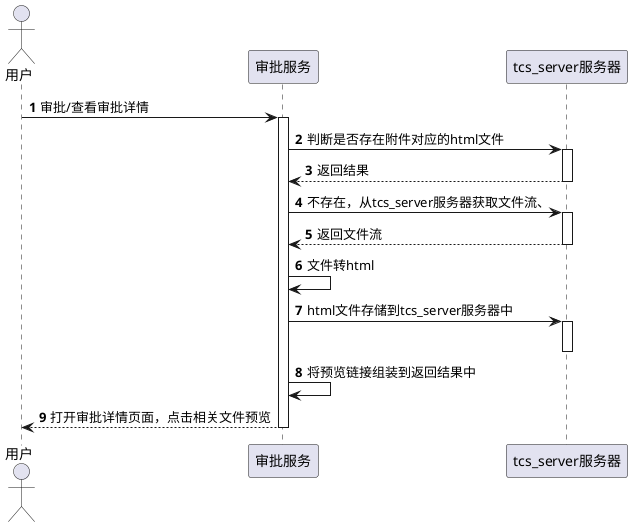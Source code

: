 @startuml
'https://plantuml.com/sequence-diagram

autonumber


actor 用户
用户-> 审批服务: 审批/查看审批详情
activate 审批服务
审批服务 -> tcs_server服务器:判断是否存在附件对应的html文件
activate tcs_server服务器
tcs_server服务器 --> 审批服务:返回结果
deactivate tcs_server服务器
审批服务 -> tcs_server服务器:不存在，从tcs_server服务器获取文件流、
activate tcs_server服务器
tcs_server服务器 --> 审批服务:返回文件流
deactivate tcs_server服务器
审批服务 -> 审批服务:文件转html
审批服务 -> tcs_server服务器:html文件存储到tcs_server服务器中
activate tcs_server服务器
deactivate tcs_server服务器
审批服务 -> 审批服务:将预览链接组装到返回结果中
审批服务 --> 用户:打开审批详情页面，点击相关文件预览
deactivate 审批服务
@enduml
